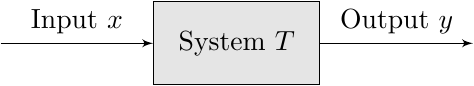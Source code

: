 \documentclass{standalone}
\usepackage{tikz}

\usetikzlibrary{shapes,arrows}
\usetikzlibrary{decorations.markings}
\usetikzlibrary{calc}
\usetikzlibrary{positioning}
\usetikzlibrary{shapes,arrows,decorations.pathreplacing}
\tikzstyle{block} = [draw, fill=gray!20, rectangle, 
  minimum height=3em, minimum width=6em]
\tikzstyle{sum} = [draw, fill=gray!20, circle, node distance=1cm]
\tikzstyle{input} = [coordinate]
\tikzstyle{output} = [coordinate]
\tikzstyle{pinstyle} = [pin edge={to-,thin,black}]

\begin{document}

\begin{tikzpicture}[auto, node distance=3cm,>=latex']
  \node [input, name=input] {};
  \node [block, right of=input] (system) {System $T$};
  \node [output, right of=system] (output) {};

  \draw [draw,->] (input) -- node {Input $x$} (system);
  \draw [->] (system) -- node {Output $y$} (output);
\end{tikzpicture}

\end{document}
